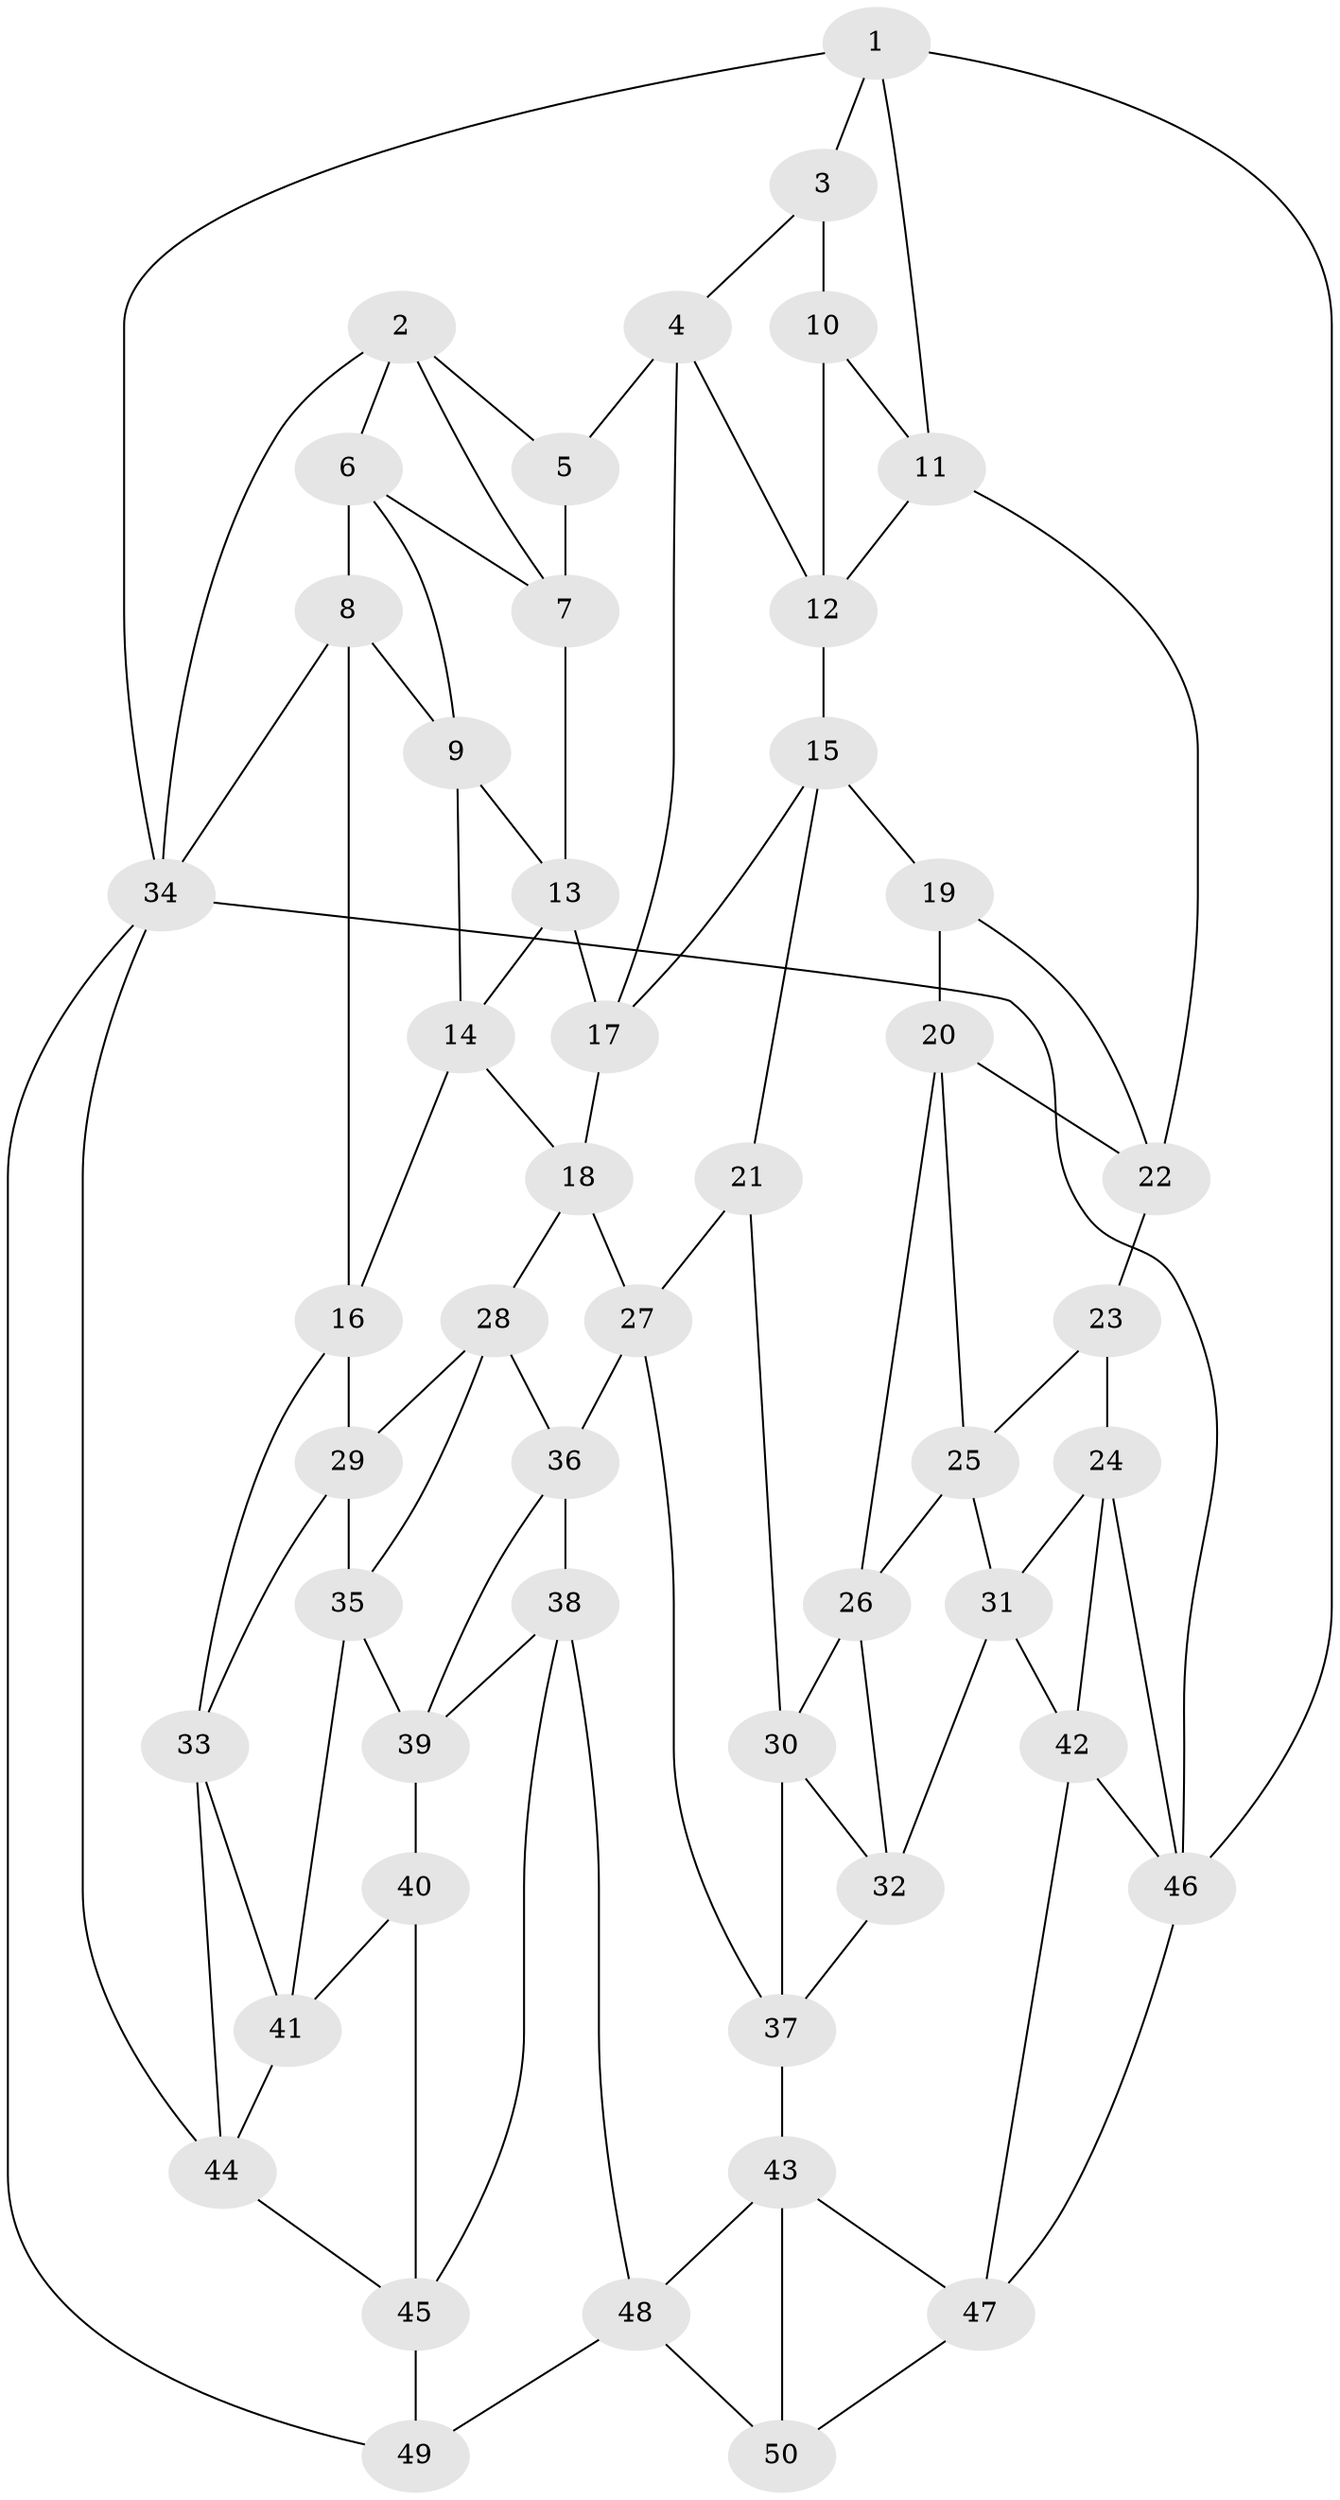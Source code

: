 // original degree distribution, {3: 0.02, 6: 0.25, 4: 0.27, 5: 0.46}
// Generated by graph-tools (version 1.1) at 2025/50/03/09/25 03:50:58]
// undirected, 50 vertices, 97 edges
graph export_dot {
graph [start="1"]
  node [color=gray90,style=filled];
  1;
  2;
  3;
  4;
  5;
  6;
  7;
  8;
  9;
  10;
  11;
  12;
  13;
  14;
  15;
  16;
  17;
  18;
  19;
  20;
  21;
  22;
  23;
  24;
  25;
  26;
  27;
  28;
  29;
  30;
  31;
  32;
  33;
  34;
  35;
  36;
  37;
  38;
  39;
  40;
  41;
  42;
  43;
  44;
  45;
  46;
  47;
  48;
  49;
  50;
  1 -- 3 [weight=1.0];
  1 -- 11 [weight=1.0];
  1 -- 34 [weight=1.0];
  1 -- 46 [weight=1.0];
  2 -- 5 [weight=1.0];
  2 -- 6 [weight=1.0];
  2 -- 7 [weight=1.0];
  2 -- 34 [weight=1.0];
  3 -- 4 [weight=1.0];
  3 -- 10 [weight=1.0];
  4 -- 5 [weight=1.0];
  4 -- 12 [weight=1.0];
  4 -- 17 [weight=1.0];
  5 -- 7 [weight=1.0];
  6 -- 7 [weight=1.0];
  6 -- 8 [weight=1.0];
  6 -- 9 [weight=1.0];
  7 -- 13 [weight=1.0];
  8 -- 9 [weight=1.0];
  8 -- 16 [weight=1.0];
  8 -- 34 [weight=1.0];
  9 -- 13 [weight=1.0];
  9 -- 14 [weight=1.0];
  10 -- 11 [weight=1.0];
  10 -- 12 [weight=1.0];
  11 -- 12 [weight=1.0];
  11 -- 22 [weight=1.0];
  12 -- 15 [weight=1.0];
  13 -- 14 [weight=1.0];
  13 -- 17 [weight=1.0];
  14 -- 16 [weight=1.0];
  14 -- 18 [weight=1.0];
  15 -- 17 [weight=1.0];
  15 -- 19 [weight=1.0];
  15 -- 21 [weight=1.0];
  16 -- 29 [weight=1.0];
  16 -- 33 [weight=1.0];
  17 -- 18 [weight=1.0];
  18 -- 27 [weight=1.0];
  18 -- 28 [weight=1.0];
  19 -- 20 [weight=1.0];
  19 -- 22 [weight=1.0];
  20 -- 22 [weight=1.0];
  20 -- 25 [weight=1.0];
  20 -- 26 [weight=1.0];
  21 -- 27 [weight=1.0];
  21 -- 30 [weight=1.0];
  22 -- 23 [weight=1.0];
  23 -- 24 [weight=1.0];
  23 -- 25 [weight=1.0];
  24 -- 31 [weight=1.0];
  24 -- 42 [weight=1.0];
  24 -- 46 [weight=1.0];
  25 -- 26 [weight=1.0];
  25 -- 31 [weight=1.0];
  26 -- 30 [weight=1.0];
  26 -- 32 [weight=1.0];
  27 -- 36 [weight=1.0];
  27 -- 37 [weight=1.0];
  28 -- 29 [weight=1.0];
  28 -- 35 [weight=1.0];
  28 -- 36 [weight=1.0];
  29 -- 33 [weight=1.0];
  29 -- 35 [weight=1.0];
  30 -- 32 [weight=1.0];
  30 -- 37 [weight=1.0];
  31 -- 32 [weight=1.0];
  31 -- 42 [weight=1.0];
  32 -- 37 [weight=1.0];
  33 -- 41 [weight=1.0];
  33 -- 44 [weight=1.0];
  34 -- 44 [weight=1.0];
  34 -- 46 [weight=1.0];
  34 -- 49 [weight=1.0];
  35 -- 39 [weight=1.0];
  35 -- 41 [weight=1.0];
  36 -- 38 [weight=1.0];
  36 -- 39 [weight=1.0];
  37 -- 43 [weight=1.0];
  38 -- 39 [weight=1.0];
  38 -- 45 [weight=1.0];
  38 -- 48 [weight=1.0];
  39 -- 40 [weight=1.0];
  40 -- 41 [weight=1.0];
  40 -- 45 [weight=1.0];
  41 -- 44 [weight=1.0];
  42 -- 46 [weight=1.0];
  42 -- 47 [weight=1.0];
  43 -- 47 [weight=1.0];
  43 -- 48 [weight=1.0];
  43 -- 50 [weight=1.0];
  44 -- 45 [weight=1.0];
  45 -- 49 [weight=1.0];
  46 -- 47 [weight=1.0];
  47 -- 50 [weight=1.0];
  48 -- 49 [weight=1.0];
  48 -- 50 [weight=1.0];
}
